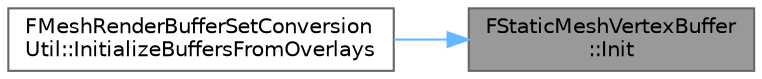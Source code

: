 digraph "FStaticMeshVertexBuffer::Init"
{
 // INTERACTIVE_SVG=YES
 // LATEX_PDF_SIZE
  bgcolor="transparent";
  edge [fontname=Helvetica,fontsize=10,labelfontname=Helvetica,labelfontsize=10];
  node [fontname=Helvetica,fontsize=10,shape=box,height=0.2,width=0.4];
  rankdir="RL";
  Node1 [id="Node000001",label="FStaticMeshVertexBuffer\l::Init",height=0.2,width=0.4,color="gray40", fillcolor="grey60", style="filled", fontcolor="black",tooltip=" "];
  Node1 -> Node2 [id="edge1_Node000001_Node000002",dir="back",color="steelblue1",style="solid",tooltip=" "];
  Node2 [id="Node000002",label="FMeshRenderBufferSetConversion\lUtil::InitializeBuffersFromOverlays",height=0.2,width=0.4,color="grey40", fillcolor="white", style="filled",URL="$d9/d3f/structFMeshRenderBufferSetConversionUtil.html#ac2a9220c7dd07dbc583f033aab1deee8",tooltip="Initialize rendering buffers from given attribute overlays."];
}
